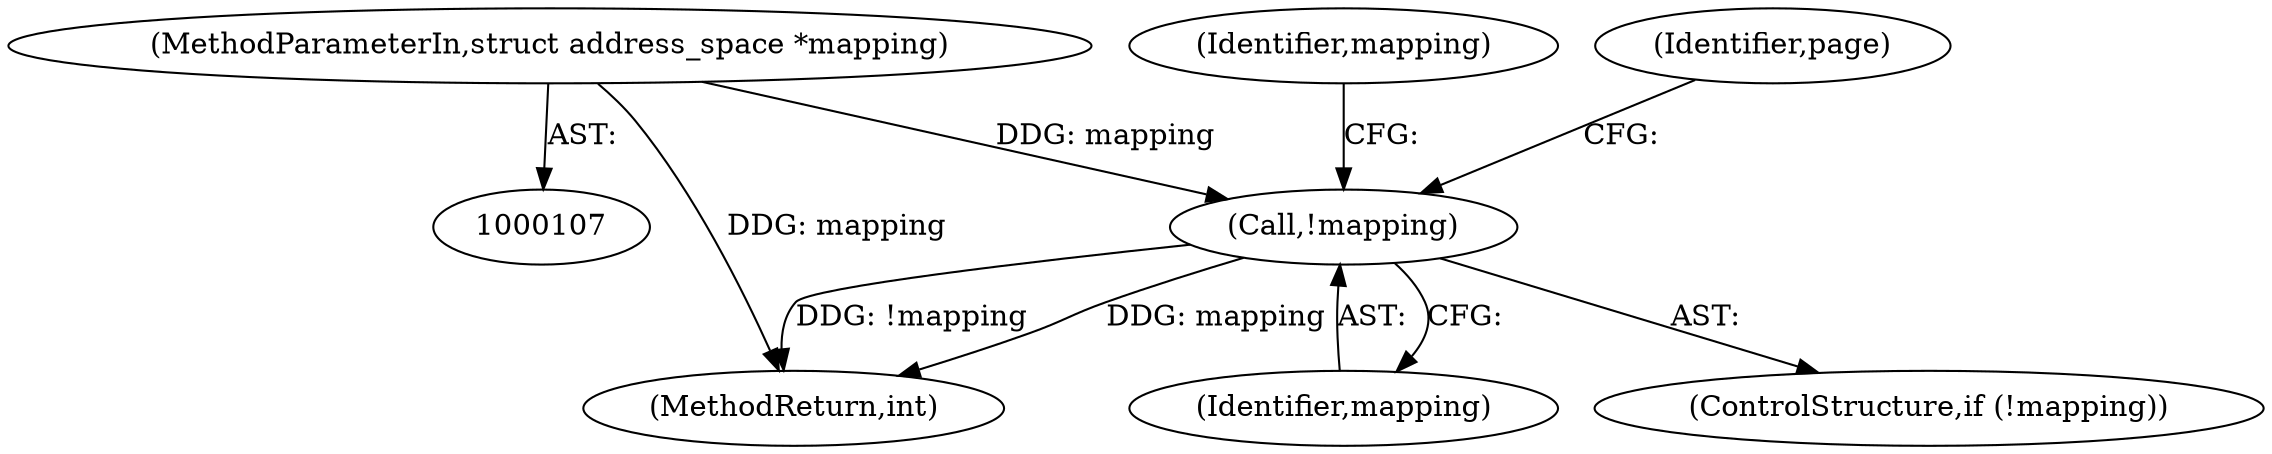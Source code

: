 digraph "0_linux_42cb14b110a5698ccf26ce59c4441722605a3743_0@pointer" {
"1000108" [label="(MethodParameterIn,struct address_space *mapping)"];
"1000123" [label="(Call,!mapping)"];
"1000124" [label="(Identifier,mapping)"];
"1000108" [label="(MethodParameterIn,struct address_space *mapping)"];
"1000162" [label="(Identifier,mapping)"];
"1000129" [label="(Identifier,page)"];
"1000123" [label="(Call,!mapping)"];
"1000309" [label="(MethodReturn,int)"];
"1000122" [label="(ControlStructure,if (!mapping))"];
"1000108" -> "1000107"  [label="AST: "];
"1000108" -> "1000309"  [label="DDG: mapping"];
"1000108" -> "1000123"  [label="DDG: mapping"];
"1000123" -> "1000122"  [label="AST: "];
"1000123" -> "1000124"  [label="CFG: "];
"1000124" -> "1000123"  [label="AST: "];
"1000129" -> "1000123"  [label="CFG: "];
"1000162" -> "1000123"  [label="CFG: "];
"1000123" -> "1000309"  [label="DDG: !mapping"];
"1000123" -> "1000309"  [label="DDG: mapping"];
}
